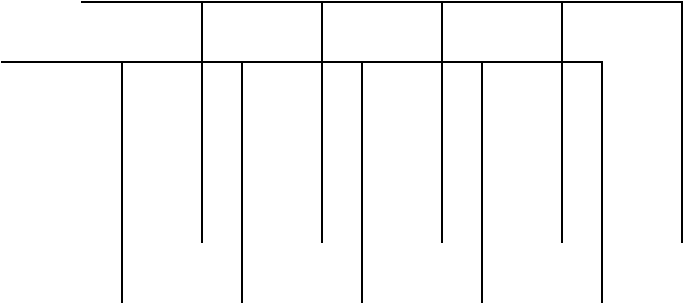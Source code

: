 <mxfile version="27.2.0">
  <diagram name="Page-1" id="rEytcamNuMyfKARtGRMQ">
    <mxGraphModel dx="678" dy="485" grid="1" gridSize="10" guides="1" tooltips="1" connect="1" arrows="1" fold="1" page="1" pageScale="1" pageWidth="850" pageHeight="1100" math="0" shadow="0">
      <root>
        <mxCell id="0" />
        <mxCell id="1" parent="0" />
        <mxCell id="xH-E3bCQ7HgQ4Wnih8H1-1" value="" style="shape=partialRectangle;whiteSpace=wrap;html=1;bottom=0;right=0;fillColor=none;direction=south;" vertex="1" parent="1">
          <mxGeometry x="320" y="190" width="60" height="120" as="geometry" />
        </mxCell>
        <mxCell id="xH-E3bCQ7HgQ4Wnih8H1-2" value="" style="shape=partialRectangle;whiteSpace=wrap;html=1;bottom=0;right=0;fillColor=none;direction=south;" vertex="1" parent="1">
          <mxGeometry x="380" y="190" width="60" height="120" as="geometry" />
        </mxCell>
        <mxCell id="xH-E3bCQ7HgQ4Wnih8H1-3" value="" style="shape=partialRectangle;whiteSpace=wrap;html=1;bottom=0;right=0;fillColor=none;direction=south;" vertex="1" parent="1">
          <mxGeometry x="260" y="190" width="60" height="120" as="geometry" />
        </mxCell>
        <mxCell id="xH-E3bCQ7HgQ4Wnih8H1-4" value="" style="shape=partialRectangle;whiteSpace=wrap;html=1;bottom=0;right=0;fillColor=none;direction=south;" vertex="1" parent="1">
          <mxGeometry x="200" y="190" width="60" height="120" as="geometry" />
        </mxCell>
        <mxCell id="xH-E3bCQ7HgQ4Wnih8H1-5" value="" style="shape=partialRectangle;whiteSpace=wrap;html=1;bottom=0;right=0;fillColor=none;direction=south;" vertex="1" parent="1">
          <mxGeometry x="140" y="190" width="60" height="120" as="geometry" />
        </mxCell>
        <mxCell id="xH-E3bCQ7HgQ4Wnih8H1-6" value="" style="shape=partialRectangle;whiteSpace=wrap;html=1;bottom=0;right=0;fillColor=none;direction=south;" vertex="1" parent="1">
          <mxGeometry x="360" y="160" width="60" height="120" as="geometry" />
        </mxCell>
        <mxCell id="xH-E3bCQ7HgQ4Wnih8H1-7" value="" style="shape=partialRectangle;whiteSpace=wrap;html=1;bottom=0;right=0;fillColor=none;direction=south;" vertex="1" parent="1">
          <mxGeometry x="420" y="160" width="60" height="120" as="geometry" />
        </mxCell>
        <mxCell id="xH-E3bCQ7HgQ4Wnih8H1-8" value="" style="shape=partialRectangle;whiteSpace=wrap;html=1;bottom=0;right=0;fillColor=none;direction=south;" vertex="1" parent="1">
          <mxGeometry x="300" y="160" width="60" height="120" as="geometry" />
        </mxCell>
        <mxCell id="xH-E3bCQ7HgQ4Wnih8H1-9" value="" style="shape=partialRectangle;whiteSpace=wrap;html=1;bottom=0;right=0;fillColor=none;direction=south;" vertex="1" parent="1">
          <mxGeometry x="240" y="160" width="60" height="120" as="geometry" />
        </mxCell>
        <mxCell id="xH-E3bCQ7HgQ4Wnih8H1-10" value="" style="shape=partialRectangle;whiteSpace=wrap;html=1;bottom=0;right=0;fillColor=none;direction=south;" vertex="1" parent="1">
          <mxGeometry x="180" y="160" width="60" height="120" as="geometry" />
        </mxCell>
      </root>
    </mxGraphModel>
  </diagram>
</mxfile>
